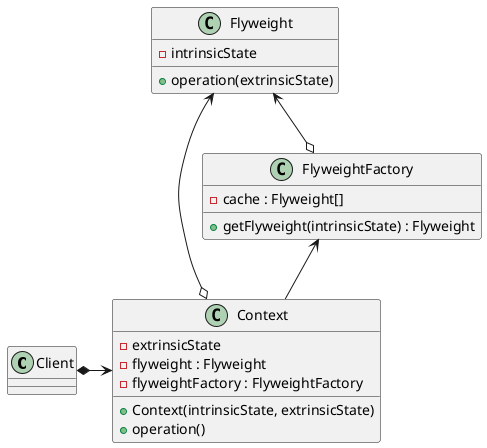 @startuml Flyweight_diagram

class Client {
}

class Flyweight {
    + operation(extrinsicState)
    - intrinsicState
}

class FlyweightFactory {
    + getFlyweight(intrinsicState) : Flyweight
    - cache : Flyweight[]
}

Flyweight <--o FlyweightFactory

class Context {
    + Context(intrinsicState, extrinsicState)
    + operation()
    - extrinsicState
    - flyweight : Flyweight
    - flyweightFactory : FlyweightFactory
}

Flyweight <--o Context
FlyweightFactory <-- Context

Client *-> Context

@enduml
